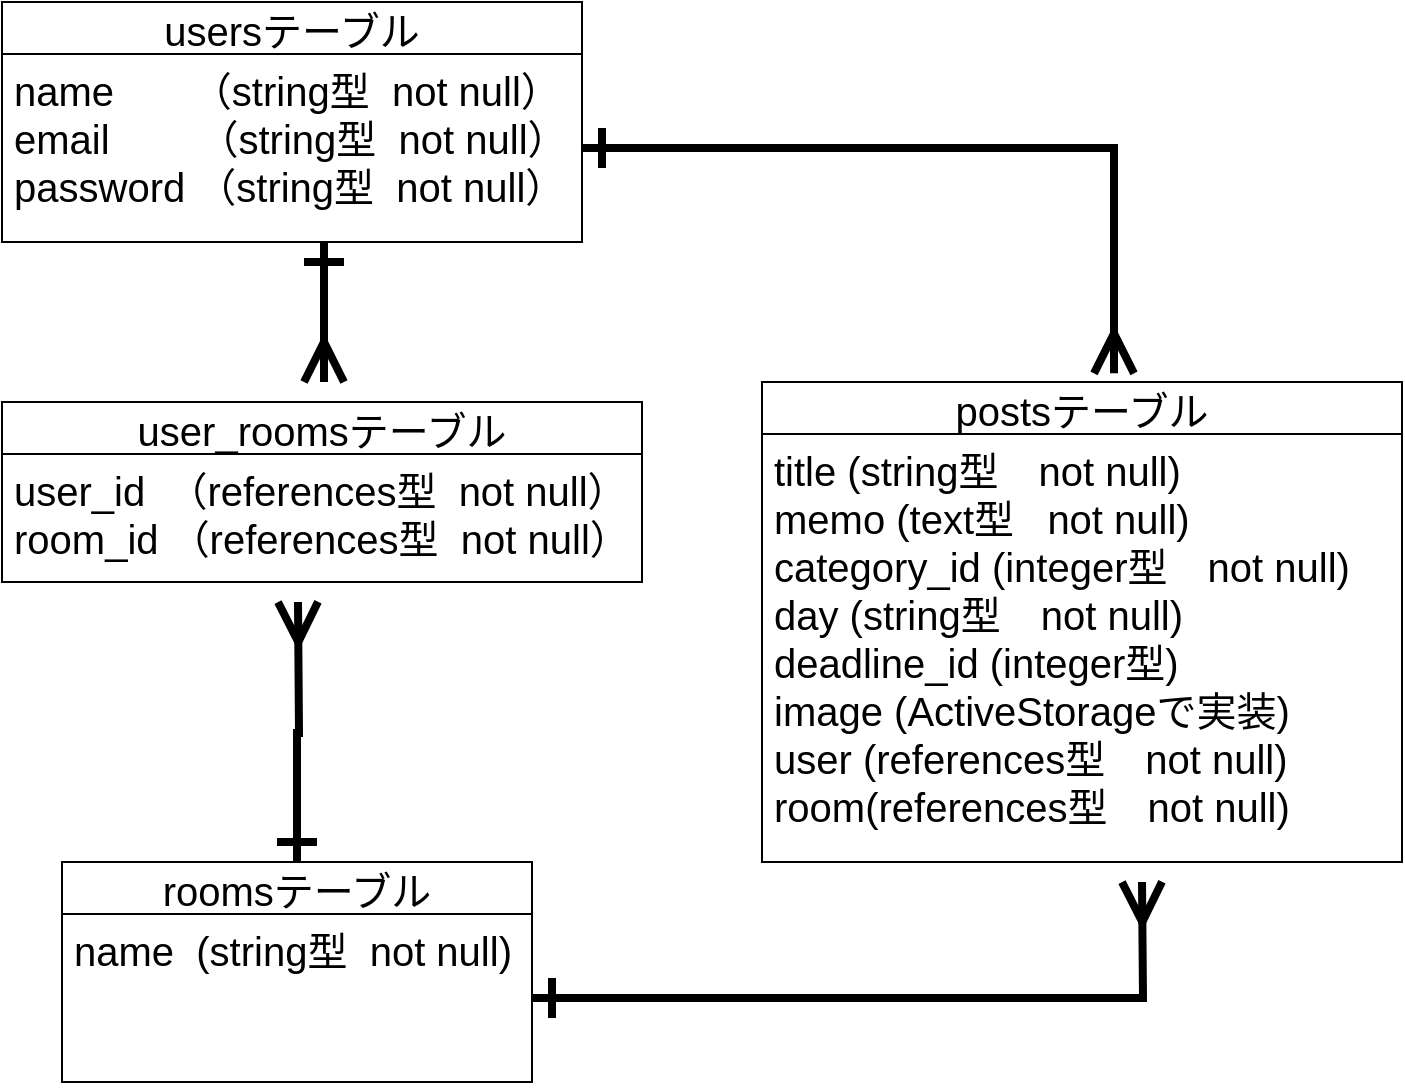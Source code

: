 <mxfile>
    <diagram id="sEoSYA7FlmQlImZam1k7" name="ページ1">
        <mxGraphModel dx="123" dy="526" grid="1" gridSize="10" guides="1" tooltips="1" connect="1" arrows="1" fold="1" page="1" pageScale="1" pageWidth="827" pageHeight="1169" math="0" shadow="0">
            <root>
                <mxCell id="0"/>
                <mxCell id="1" parent="0"/>
                <mxCell id="18" style="edgeStyle=orthogonalEdgeStyle;rounded=0;orthogonalLoop=1;jettySize=auto;html=1;fontSize=20;endArrow=ERmany;endFill=0;startArrow=ERone;startFill=0;strokeWidth=4;endSize=15;startSize=15;" edge="1" parent="1">
                    <mxGeometry relative="1" as="geometry">
                        <mxPoint x="211" y="210" as="sourcePoint"/>
                        <mxPoint x="211" y="280" as="targetPoint"/>
                    </mxGeometry>
                </mxCell>
                <mxCell id="6" value="usersテーブル" style="swimlane;fontStyle=0;childLayout=stackLayout;horizontal=1;startSize=26;horizontalStack=0;resizeParent=1;resizeParentMax=0;resizeLast=0;collapsible=1;marginBottom=0;align=center;fontSize=20;" vertex="1" parent="1">
                    <mxGeometry x="50" y="90" width="290" height="120" as="geometry"/>
                </mxCell>
                <mxCell id="7" value="name       （string型  not null）&#10;email        （string型  not null）&#10;password （string型  not null）" style="text;strokeColor=none;fillColor=none;spacingLeft=4;spacingRight=4;overflow=hidden;rotatable=0;points=[[0,0.5],[1,0.5]];portConstraint=eastwest;fontSize=20;" vertex="1" parent="6">
                    <mxGeometry y="26" width="290" height="94" as="geometry"/>
                </mxCell>
                <mxCell id="21" style="edgeStyle=orthogonalEdgeStyle;rounded=0;orthogonalLoop=1;jettySize=auto;html=1;startArrow=ERone;startFill=0;startSize=15;endArrow=ERmany;endFill=0;endSize=15;strokeWidth=4;fontSize=20;" edge="1" parent="1" source="10">
                    <mxGeometry relative="1" as="geometry">
                        <mxPoint x="198" y="390" as="targetPoint"/>
                    </mxGeometry>
                </mxCell>
                <mxCell id="10" value="roomsテーブル" style="swimlane;fontStyle=0;childLayout=stackLayout;horizontal=1;startSize=26;horizontalStack=0;resizeParent=1;resizeParentMax=0;resizeLast=0;collapsible=1;marginBottom=0;align=center;fontSize=20;" vertex="1" parent="1">
                    <mxGeometry x="80" y="520" width="235" height="110" as="geometry"/>
                </mxCell>
                <mxCell id="11" value="name  (string型  not null)" style="text;strokeColor=none;fillColor=none;spacingLeft=4;spacingRight=4;overflow=hidden;rotatable=0;points=[[0,0.5],[1,0.5]];portConstraint=eastwest;fontSize=20;" vertex="1" parent="10">
                    <mxGeometry y="26" width="235" height="84" as="geometry"/>
                </mxCell>
                <mxCell id="14" value="user_roomsテーブル" style="swimlane;fontStyle=0;childLayout=stackLayout;horizontal=1;startSize=26;horizontalStack=0;resizeParent=1;resizeParentMax=0;resizeLast=0;collapsible=1;marginBottom=0;align=center;fontSize=20;" vertex="1" parent="1">
                    <mxGeometry x="50" y="290" width="320" height="90" as="geometry"/>
                </mxCell>
                <mxCell id="15" value="user_id  （references型  not null）&#10;room_id （references型  not null）" style="text;strokeColor=none;fillColor=none;spacingLeft=4;spacingRight=4;overflow=hidden;rotatable=0;points=[[0,0.5],[1,0.5]];portConstraint=eastwest;fontSize=20;" vertex="1" parent="14">
                    <mxGeometry y="26" width="320" height="64" as="geometry"/>
                </mxCell>
                <mxCell id="22" value="postsテーブル" style="swimlane;fontStyle=0;childLayout=stackLayout;horizontal=1;startSize=26;horizontalStack=0;resizeParent=1;resizeParentMax=0;resizeLast=0;collapsible=1;marginBottom=0;align=center;fontSize=20;" vertex="1" parent="1">
                    <mxGeometry x="430" y="280" width="320" height="240" as="geometry"/>
                </mxCell>
                <mxCell id="23" value="title (string型　not null)  &#10;memo (text型   not null) &#10;category_id (integer型　not null)&#10;day (string型　not null)&#10;deadline_id (integer型)&#10;image (ActiveStorageで実装)&#10;user (references型　not null)&#10;room(references型　not null)" style="text;strokeColor=none;fillColor=none;spacingLeft=4;spacingRight=4;overflow=hidden;rotatable=0;points=[[0,0.5],[1,0.5]];portConstraint=eastwest;fontSize=20;" vertex="1" parent="22">
                    <mxGeometry y="26" width="320" height="214" as="geometry"/>
                </mxCell>
                <mxCell id="26" style="edgeStyle=orthogonalEdgeStyle;rounded=0;orthogonalLoop=1;jettySize=auto;html=1;entryX=0.55;entryY=-0.018;entryDx=0;entryDy=0;entryPerimeter=0;startArrow=ERone;startFill=0;startSize=15;endArrow=ERmany;endFill=0;endSize=15;strokeWidth=4;fontSize=20;" edge="1" parent="1" source="7" target="22">
                    <mxGeometry relative="1" as="geometry"/>
                </mxCell>
                <mxCell id="28" style="edgeStyle=orthogonalEdgeStyle;rounded=0;orthogonalLoop=1;jettySize=auto;html=1;startArrow=ERone;startFill=0;startSize=15;endArrow=ERmany;endFill=0;endSize=15;strokeWidth=4;fontSize=20;" edge="1" parent="1" source="11">
                    <mxGeometry relative="1" as="geometry">
                        <mxPoint x="620" y="530" as="targetPoint"/>
                    </mxGeometry>
                </mxCell>
            </root>
        </mxGraphModel>
    </diagram>
</mxfile>